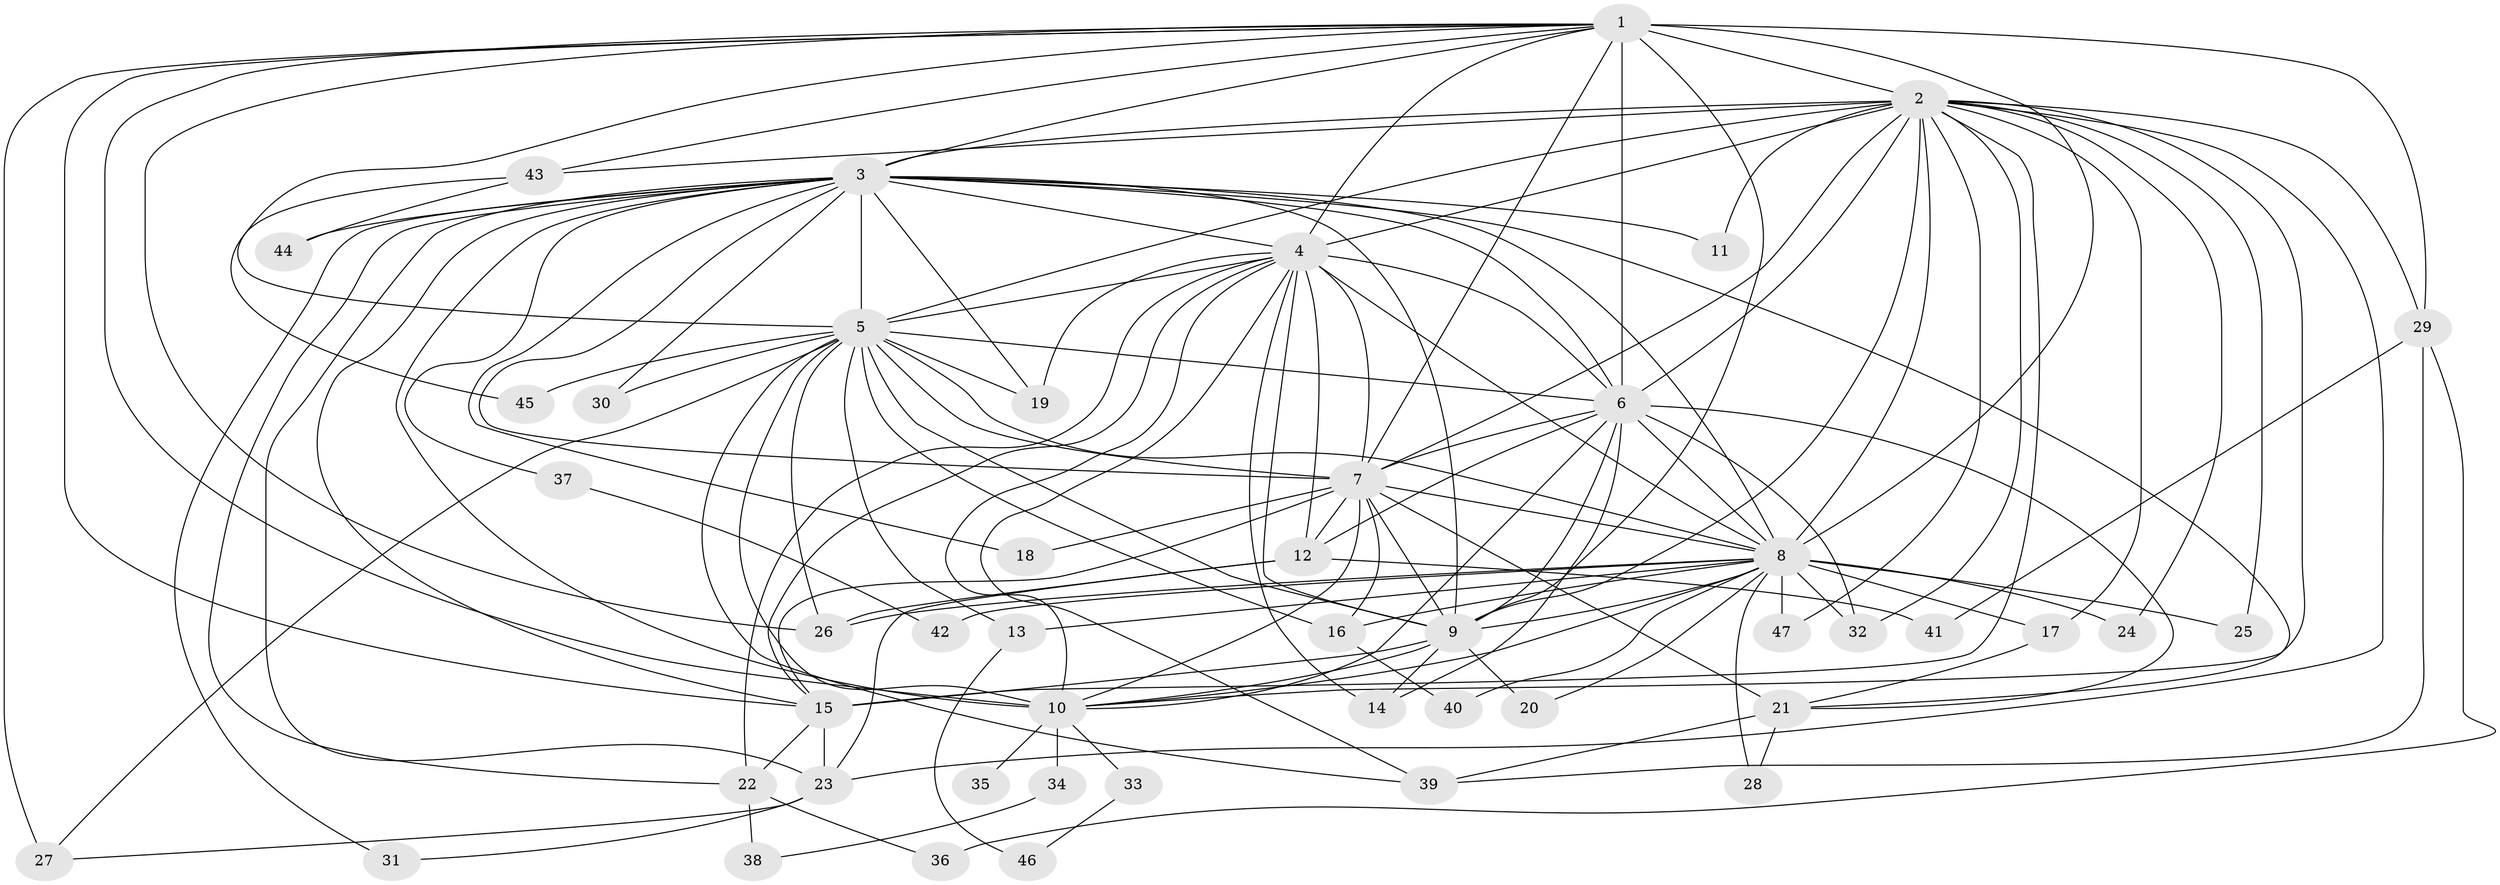 // original degree distribution, {10: 0.010752688172043012, 22: 0.010752688172043012, 24: 0.010752688172043012, 18: 0.021505376344086023, 26: 0.010752688172043012, 21: 0.021505376344086023, 27: 0.010752688172043012, 19: 0.010752688172043012, 3: 0.22580645161290322, 5: 0.03225806451612903, 2: 0.5483870967741935, 6: 0.021505376344086023, 4: 0.06451612903225806}
// Generated by graph-tools (version 1.1) at 2025/34/03/09/25 02:34:48]
// undirected, 47 vertices, 134 edges
graph export_dot {
graph [start="1"]
  node [color=gray90,style=filled];
  1;
  2;
  3;
  4;
  5;
  6;
  7;
  8;
  9;
  10;
  11;
  12;
  13;
  14;
  15;
  16;
  17;
  18;
  19;
  20;
  21;
  22;
  23;
  24;
  25;
  26;
  27;
  28;
  29;
  30;
  31;
  32;
  33;
  34;
  35;
  36;
  37;
  38;
  39;
  40;
  41;
  42;
  43;
  44;
  45;
  46;
  47;
  1 -- 2 [weight=1.0];
  1 -- 3 [weight=1.0];
  1 -- 4 [weight=1.0];
  1 -- 5 [weight=1.0];
  1 -- 6 [weight=11.0];
  1 -- 7 [weight=2.0];
  1 -- 8 [weight=3.0];
  1 -- 9 [weight=1.0];
  1 -- 10 [weight=4.0];
  1 -- 15 [weight=1.0];
  1 -- 26 [weight=1.0];
  1 -- 27 [weight=1.0];
  1 -- 29 [weight=2.0];
  1 -- 43 [weight=1.0];
  2 -- 3 [weight=1.0];
  2 -- 4 [weight=1.0];
  2 -- 5 [weight=1.0];
  2 -- 6 [weight=2.0];
  2 -- 7 [weight=2.0];
  2 -- 8 [weight=1.0];
  2 -- 9 [weight=1.0];
  2 -- 10 [weight=2.0];
  2 -- 11 [weight=1.0];
  2 -- 15 [weight=1.0];
  2 -- 17 [weight=1.0];
  2 -- 23 [weight=1.0];
  2 -- 24 [weight=1.0];
  2 -- 25 [weight=1.0];
  2 -- 29 [weight=1.0];
  2 -- 32 [weight=1.0];
  2 -- 43 [weight=1.0];
  2 -- 47 [weight=1.0];
  3 -- 4 [weight=1.0];
  3 -- 5 [weight=1.0];
  3 -- 6 [weight=1.0];
  3 -- 7 [weight=1.0];
  3 -- 8 [weight=1.0];
  3 -- 9 [weight=2.0];
  3 -- 10 [weight=1.0];
  3 -- 11 [weight=2.0];
  3 -- 15 [weight=2.0];
  3 -- 18 [weight=1.0];
  3 -- 19 [weight=1.0];
  3 -- 21 [weight=1.0];
  3 -- 22 [weight=1.0];
  3 -- 23 [weight=1.0];
  3 -- 30 [weight=1.0];
  3 -- 31 [weight=1.0];
  3 -- 37 [weight=1.0];
  3 -- 44 [weight=1.0];
  4 -- 5 [weight=1.0];
  4 -- 6 [weight=2.0];
  4 -- 7 [weight=1.0];
  4 -- 8 [weight=1.0];
  4 -- 9 [weight=2.0];
  4 -- 10 [weight=1.0];
  4 -- 12 [weight=2.0];
  4 -- 14 [weight=1.0];
  4 -- 15 [weight=1.0];
  4 -- 19 [weight=1.0];
  4 -- 22 [weight=1.0];
  4 -- 39 [weight=1.0];
  5 -- 6 [weight=1.0];
  5 -- 7 [weight=2.0];
  5 -- 8 [weight=1.0];
  5 -- 9 [weight=1.0];
  5 -- 10 [weight=1.0];
  5 -- 13 [weight=1.0];
  5 -- 16 [weight=1.0];
  5 -- 19 [weight=1.0];
  5 -- 26 [weight=1.0];
  5 -- 27 [weight=1.0];
  5 -- 30 [weight=1.0];
  5 -- 39 [weight=1.0];
  5 -- 45 [weight=1.0];
  6 -- 7 [weight=2.0];
  6 -- 8 [weight=1.0];
  6 -- 9 [weight=1.0];
  6 -- 10 [weight=1.0];
  6 -- 12 [weight=1.0];
  6 -- 14 [weight=1.0];
  6 -- 21 [weight=1.0];
  6 -- 32 [weight=1.0];
  7 -- 8 [weight=2.0];
  7 -- 9 [weight=2.0];
  7 -- 10 [weight=1.0];
  7 -- 12 [weight=1.0];
  7 -- 15 [weight=1.0];
  7 -- 16 [weight=1.0];
  7 -- 18 [weight=1.0];
  7 -- 21 [weight=2.0];
  8 -- 9 [weight=1.0];
  8 -- 10 [weight=2.0];
  8 -- 13 [weight=1.0];
  8 -- 16 [weight=1.0];
  8 -- 17 [weight=2.0];
  8 -- 20 [weight=1.0];
  8 -- 24 [weight=1.0];
  8 -- 25 [weight=1.0];
  8 -- 26 [weight=1.0];
  8 -- 28 [weight=1.0];
  8 -- 32 [weight=1.0];
  8 -- 40 [weight=1.0];
  8 -- 42 [weight=1.0];
  8 -- 47 [weight=1.0];
  9 -- 10 [weight=1.0];
  9 -- 14 [weight=1.0];
  9 -- 15 [weight=6.0];
  9 -- 20 [weight=2.0];
  10 -- 33 [weight=1.0];
  10 -- 34 [weight=1.0];
  10 -- 35 [weight=1.0];
  12 -- 23 [weight=1.0];
  12 -- 26 [weight=1.0];
  12 -- 41 [weight=1.0];
  13 -- 46 [weight=1.0];
  15 -- 22 [weight=1.0];
  15 -- 23 [weight=3.0];
  16 -- 40 [weight=1.0];
  17 -- 21 [weight=1.0];
  21 -- 28 [weight=1.0];
  21 -- 39 [weight=1.0];
  22 -- 36 [weight=1.0];
  22 -- 38 [weight=1.0];
  23 -- 27 [weight=1.0];
  23 -- 31 [weight=1.0];
  29 -- 36 [weight=1.0];
  29 -- 39 [weight=1.0];
  29 -- 41 [weight=1.0];
  33 -- 46 [weight=1.0];
  34 -- 38 [weight=1.0];
  37 -- 42 [weight=1.0];
  43 -- 44 [weight=1.0];
  43 -- 45 [weight=1.0];
}
